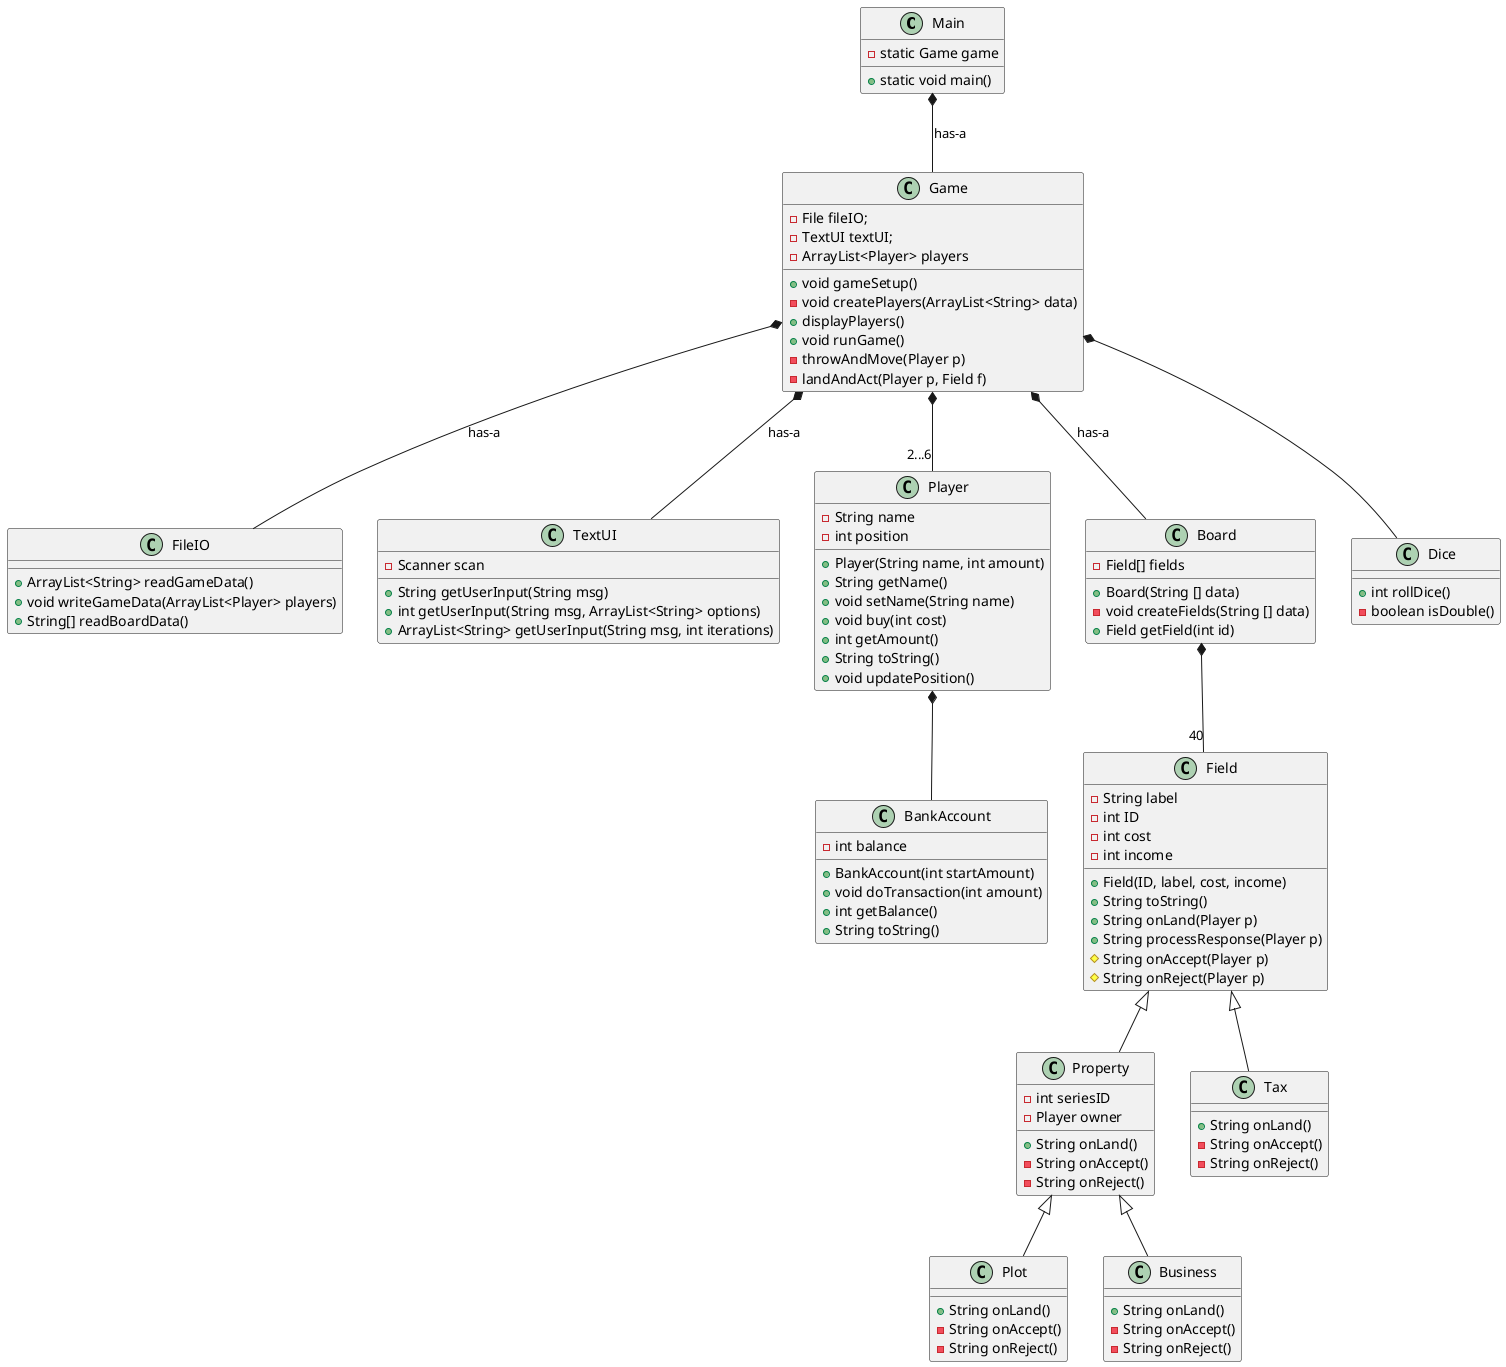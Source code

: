 @startuml
'https://plantuml.com/class-diagram

class Main
class Game
class FileIO
class TextUI
class Player
class BankAccount
class Board
class Field
class Dice


Main : - static Game game
Main : + static void main()

Game : - File fileIO;
Game : - TextUI textUI;
Game : - ArrayList<Player> players
Game : + void gameSetup()
Game : - void createPlayers(ArrayList<String> data)
Game : + displayPlayers()
Game : + void runGame()
Game : - throwAndMove(Player p)
Game : - landAndAct(Player p, Field f)

FileIO : + ArrayList<String> readGameData()
FileIO : + void writeGameData(ArrayList<Player> players)
FileIO : + String[] readBoardData()

TextUI : + String getUserInput(String msg)
TextUI : + int getUserInput(String msg, ArrayList<String> options)
TextUI : + ArrayList<String> getUserInput(String msg, int iterations)
TextUI : - Scanner scan



Player : + Player(String name, int amount)
Player : - String name
Player : - int position
Player : + String getName()
Player : + void setName(String name)
Player : + void buy(int cost)
Player : + int getAmount()
Player : + String toString()
Player : + void updatePosition()

BankAccount : -int balance
BankAccount : +BankAccount(int startAmount)
BankAccount : +void doTransaction(int amount)
BankAccount : +int getBalance()
BankAccount : +String toString()

Field : + Field(ID, label, cost, income)
Field : - String label
Field : - int ID
Field : - int cost
Field : - int income

Field : + String toString()
Field : + String onLand(Player p)
Field : + String processResponse(Player p)
Field : # String onAccept(Player p)
Field : # String onReject(Player p)

Property : - int seriesID
Property : - Player owner
Property : + String onLand()
Property : - String onAccept()
Property : - String onReject()

Plot : + String onLand()
Plot : - String onAccept()
Plot : - String onReject()

Business : + String onLand()
Business : - String onAccept()
Business : - String onReject()

Tax : + String onLand()
Tax : - String onAccept()
Tax : - String onReject()

Field <|-- Tax
Field <|-- Property
Property <|-- Plot
Property <|-- Business

Dice : + int rollDice()
Dice : - boolean isDouble()

Board : - Field[] fields
Board : + Board(String [] data)
Board : - void createFields(String [] data)
Board : + Field getField(int id)
Game *-- Dice
Main *-- Game : has-a
Game *-- FileIO : has-a
Game *-- TextUI : has-a
Game *-- "2...6" Player
Player *-- BankAccount
Game *-- Board : has-a
Board *-- "40" Field


@enduml